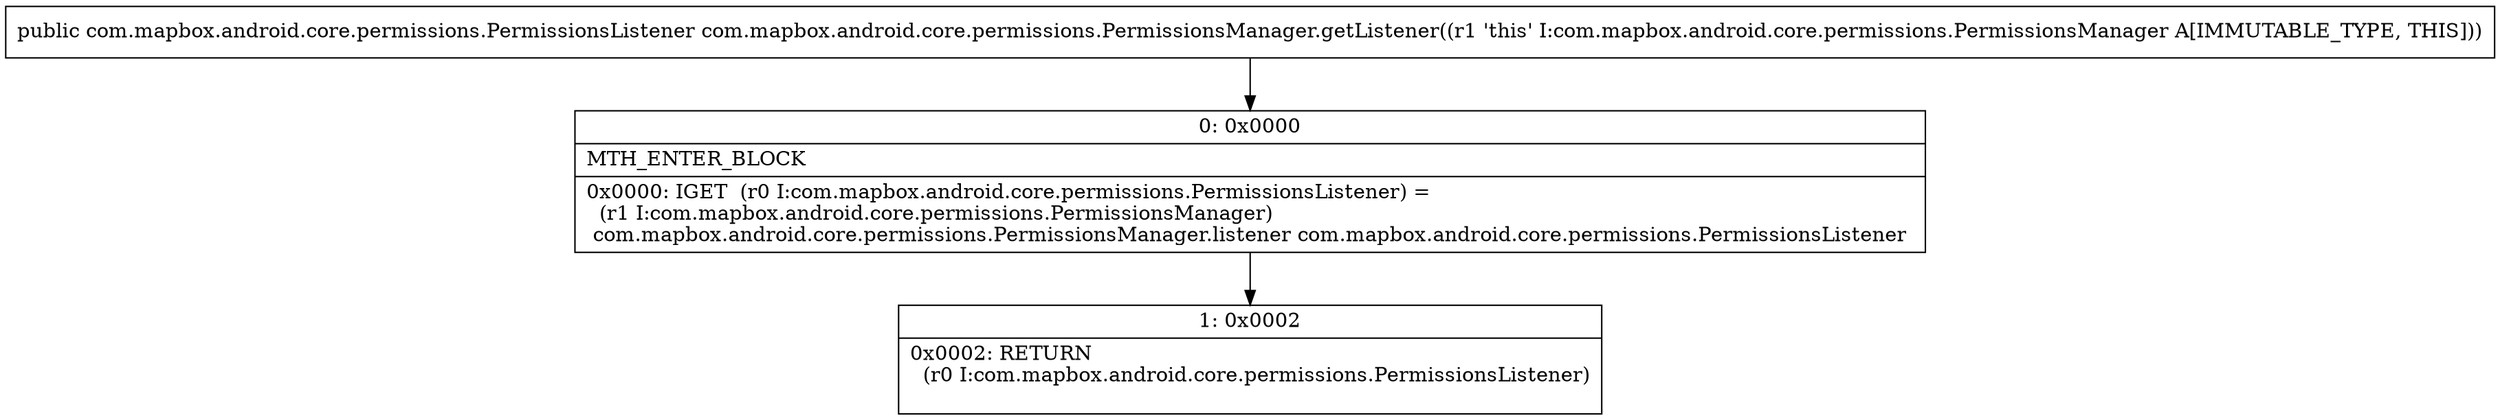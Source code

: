digraph "CFG forcom.mapbox.android.core.permissions.PermissionsManager.getListener()Lcom\/mapbox\/android\/core\/permissions\/PermissionsListener;" {
Node_0 [shape=record,label="{0\:\ 0x0000|MTH_ENTER_BLOCK\l|0x0000: IGET  (r0 I:com.mapbox.android.core.permissions.PermissionsListener) = \l  (r1 I:com.mapbox.android.core.permissions.PermissionsManager)\l com.mapbox.android.core.permissions.PermissionsManager.listener com.mapbox.android.core.permissions.PermissionsListener \l}"];
Node_1 [shape=record,label="{1\:\ 0x0002|0x0002: RETURN  \l  (r0 I:com.mapbox.android.core.permissions.PermissionsListener)\l \l}"];
MethodNode[shape=record,label="{public com.mapbox.android.core.permissions.PermissionsListener com.mapbox.android.core.permissions.PermissionsManager.getListener((r1 'this' I:com.mapbox.android.core.permissions.PermissionsManager A[IMMUTABLE_TYPE, THIS])) }"];
MethodNode -> Node_0;
Node_0 -> Node_1;
}


